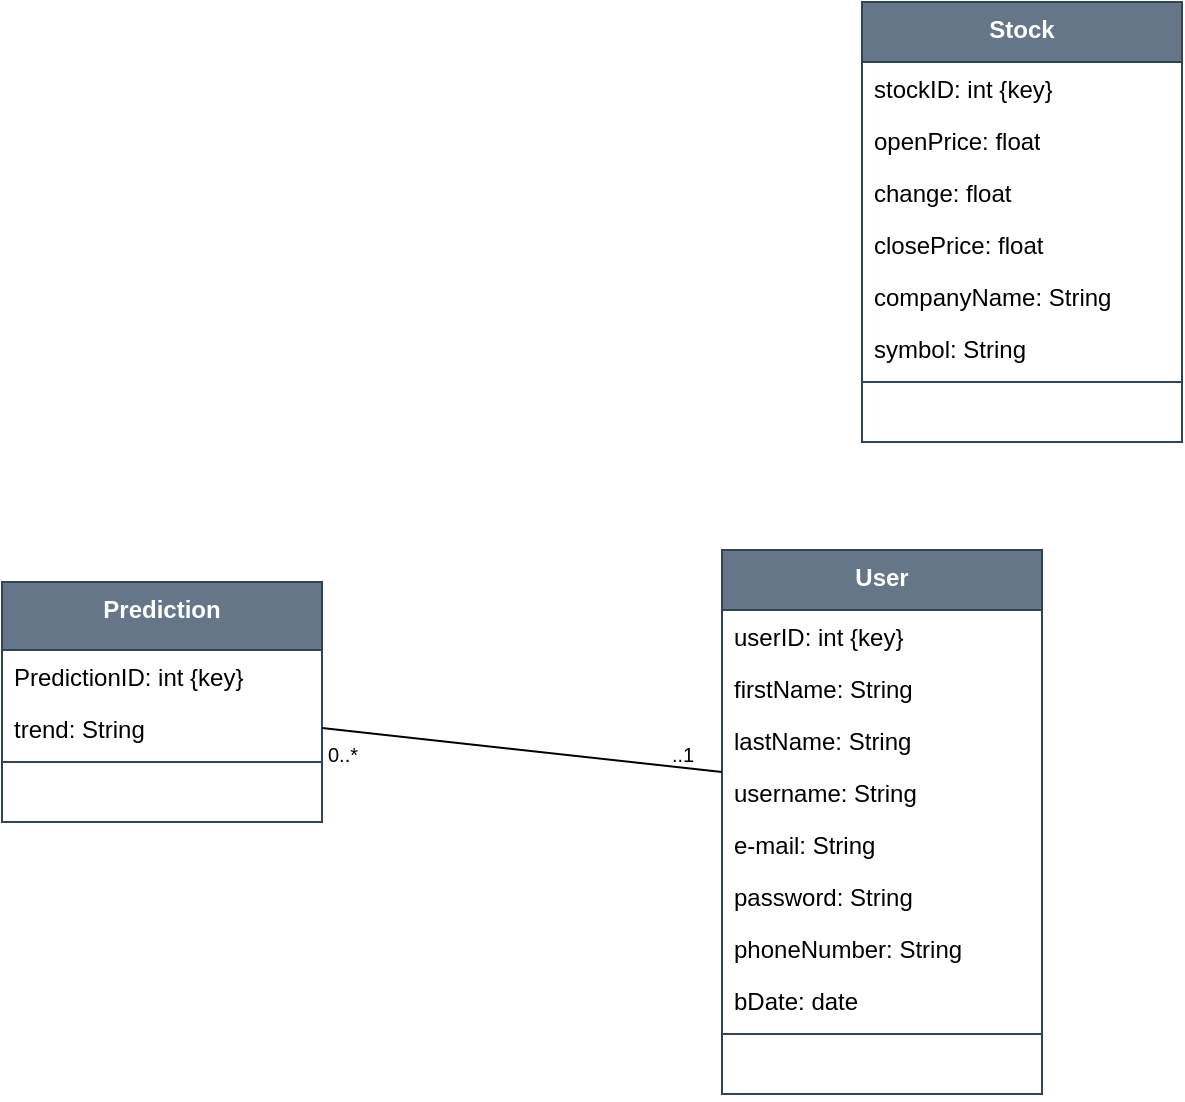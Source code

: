 <mxfile version="24.8.6">
  <diagram name="Page-1" id="LoqFOI1ABMq6AEfAIW8S">
    <mxGraphModel dx="2122" dy="1935" grid="1" gridSize="10" guides="1" tooltips="1" connect="1" arrows="1" fold="1" page="1" pageScale="1" pageWidth="850" pageHeight="1100" math="0" shadow="0">
      <root>
        <mxCell id="0" />
        <mxCell id="1" parent="0" />
        <mxCell id="g21FCTn_Fb3YQI1P6D7d-1" value="&lt;div&gt;User&lt;br&gt;&lt;/div&gt;" style="swimlane;fontStyle=1;align=center;verticalAlign=top;childLayout=stackLayout;horizontal=1;startSize=30;horizontalStack=0;resizeParent=1;resizeParentMax=0;resizeLast=0;collapsible=1;marginBottom=0;whiteSpace=wrap;html=1;fillColor=#647687;strokeColor=#314354;fontColor=#ffffff;" parent="1" vertex="1">
          <mxGeometry x="-170" y="-66" width="160" height="272" as="geometry" />
        </mxCell>
        <mxCell id="g21FCTn_Fb3YQI1P6D7d-2" value="userID: int {key}" style="text;strokeColor=none;fillColor=none;align=left;verticalAlign=top;spacingLeft=4;spacingRight=4;overflow=hidden;rotatable=0;points=[[0,0.5],[1,0.5]];portConstraint=eastwest;whiteSpace=wrap;html=1;" parent="g21FCTn_Fb3YQI1P6D7d-1" vertex="1">
          <mxGeometry y="30" width="160" height="26" as="geometry" />
        </mxCell>
        <mxCell id="g21FCTn_Fb3YQI1P6D7d-3" value="firstName: String" style="text;strokeColor=none;fillColor=none;align=left;verticalAlign=top;spacingLeft=4;spacingRight=4;overflow=hidden;rotatable=0;points=[[0,0.5],[1,0.5]];portConstraint=eastwest;whiteSpace=wrap;html=1;" parent="g21FCTn_Fb3YQI1P6D7d-1" vertex="1">
          <mxGeometry y="56" width="160" height="26" as="geometry" />
        </mxCell>
        <mxCell id="g21FCTn_Fb3YQI1P6D7d-4" value="lastName: String" style="text;strokeColor=none;fillColor=none;align=left;verticalAlign=top;spacingLeft=4;spacingRight=4;overflow=hidden;rotatable=0;points=[[0,0.5],[1,0.5]];portConstraint=eastwest;whiteSpace=wrap;html=1;" parent="g21FCTn_Fb3YQI1P6D7d-1" vertex="1">
          <mxGeometry y="82" width="160" height="26" as="geometry" />
        </mxCell>
        <mxCell id="g21FCTn_Fb3YQI1P6D7d-5" value="username: String" style="text;strokeColor=none;fillColor=none;align=left;verticalAlign=top;spacingLeft=4;spacingRight=4;overflow=hidden;rotatable=0;points=[[0,0.5],[1,0.5]];portConstraint=eastwest;whiteSpace=wrap;html=1;" parent="g21FCTn_Fb3YQI1P6D7d-1" vertex="1">
          <mxGeometry y="108" width="160" height="26" as="geometry" />
        </mxCell>
        <mxCell id="g21FCTn_Fb3YQI1P6D7d-6" value="e-mail: String" style="text;strokeColor=none;fillColor=none;align=left;verticalAlign=top;spacingLeft=4;spacingRight=4;overflow=hidden;rotatable=0;points=[[0,0.5],[1,0.5]];portConstraint=eastwest;whiteSpace=wrap;html=1;" parent="g21FCTn_Fb3YQI1P6D7d-1" vertex="1">
          <mxGeometry y="134" width="160" height="26" as="geometry" />
        </mxCell>
        <mxCell id="g21FCTn_Fb3YQI1P6D7d-7" value="password: String" style="text;strokeColor=none;fillColor=none;align=left;verticalAlign=top;spacingLeft=4;spacingRight=4;overflow=hidden;rotatable=0;points=[[0,0.5],[1,0.5]];portConstraint=eastwest;whiteSpace=wrap;html=1;" parent="g21FCTn_Fb3YQI1P6D7d-1" vertex="1">
          <mxGeometry y="160" width="160" height="26" as="geometry" />
        </mxCell>
        <mxCell id="g21FCTn_Fb3YQI1P6D7d-8" value="phoneNumber: String" style="text;strokeColor=none;fillColor=none;align=left;verticalAlign=top;spacingLeft=4;spacingRight=4;overflow=hidden;rotatable=0;points=[[0,0.5],[1,0.5]];portConstraint=eastwest;whiteSpace=wrap;html=1;" parent="g21FCTn_Fb3YQI1P6D7d-1" vertex="1">
          <mxGeometry y="186" width="160" height="26" as="geometry" />
        </mxCell>
        <mxCell id="g21FCTn_Fb3YQI1P6D7d-9" value="bDate: date" style="text;strokeColor=none;fillColor=none;align=left;verticalAlign=top;spacingLeft=4;spacingRight=4;overflow=hidden;rotatable=0;points=[[0,0.5],[1,0.5]];portConstraint=eastwest;whiteSpace=wrap;html=1;" parent="g21FCTn_Fb3YQI1P6D7d-1" vertex="1">
          <mxGeometry y="212" width="160" height="26" as="geometry" />
        </mxCell>
        <mxCell id="g21FCTn_Fb3YQI1P6D7d-10" value="" style="line;strokeWidth=1;fillColor=none;align=left;verticalAlign=middle;spacingTop=-1;spacingLeft=3;spacingRight=3;rotatable=0;labelPosition=right;points=[];portConstraint=eastwest;strokeColor=inherit;" parent="g21FCTn_Fb3YQI1P6D7d-1" vertex="1">
          <mxGeometry y="238" width="160" height="8" as="geometry" />
        </mxCell>
        <mxCell id="g21FCTn_Fb3YQI1P6D7d-11" value="&lt;div&gt;&amp;nbsp;&amp;nbsp;&amp;nbsp;&amp;nbsp;&amp;nbsp;&amp;nbsp;&amp;nbsp;&amp;nbsp;&amp;nbsp;&amp;nbsp;&amp;nbsp;&amp;nbsp;&amp;nbsp;&amp;nbsp;&amp;nbsp;&amp;nbsp;&amp;nbsp;&amp;nbsp;&amp;nbsp;&amp;nbsp;&amp;nbsp;&amp;nbsp;&amp;nbsp;&amp;nbsp;&amp;nbsp;&amp;nbsp;&amp;nbsp;&amp;nbsp;&amp;nbsp;&amp;nbsp;&amp;nbsp;&amp;nbsp;&amp;nbsp;&amp;nbsp;&amp;nbsp;&amp;nbsp;&amp;nbsp;&amp;nbsp;&amp;nbsp;&amp;nbsp;&amp;nbsp;&amp;nbsp;&amp;nbsp;&amp;nbsp;&amp;nbsp; &lt;br&gt;&lt;/div&gt;" style="text;strokeColor=none;fillColor=none;align=left;verticalAlign=top;spacingLeft=4;spacingRight=4;overflow=hidden;rotatable=0;points=[[0,0.5],[1,0.5]];portConstraint=eastwest;whiteSpace=wrap;html=1;" parent="g21FCTn_Fb3YQI1P6D7d-1" vertex="1">
          <mxGeometry y="246" width="160" height="26" as="geometry" />
        </mxCell>
        <mxCell id="g21FCTn_Fb3YQI1P6D7d-21" value="&lt;div&gt;Stock&lt;br&gt;&lt;/div&gt;" style="swimlane;fontStyle=1;align=center;verticalAlign=top;childLayout=stackLayout;horizontal=1;startSize=30;horizontalStack=0;resizeParent=1;resizeParentMax=0;resizeLast=0;collapsible=1;marginBottom=0;whiteSpace=wrap;html=1;fillColor=#647687;strokeColor=#314354;fontColor=#ffffff;" parent="1" vertex="1">
          <mxGeometry x="-100" y="-340" width="160" height="220" as="geometry" />
        </mxCell>
        <mxCell id="g21FCTn_Fb3YQI1P6D7d-22" value="stockID: int {key}" style="text;strokeColor=none;fillColor=none;align=left;verticalAlign=top;spacingLeft=4;spacingRight=4;overflow=hidden;rotatable=0;points=[[0,0.5],[1,0.5]];portConstraint=eastwest;whiteSpace=wrap;html=1;" parent="g21FCTn_Fb3YQI1P6D7d-21" vertex="1">
          <mxGeometry y="30" width="160" height="26" as="geometry" />
        </mxCell>
        <mxCell id="g21FCTn_Fb3YQI1P6D7d-23" value="openPrice: float" style="text;strokeColor=none;fillColor=none;align=left;verticalAlign=top;spacingLeft=4;spacingRight=4;overflow=hidden;rotatable=0;points=[[0,0.5],[1,0.5]];portConstraint=eastwest;whiteSpace=wrap;html=1;" parent="g21FCTn_Fb3YQI1P6D7d-21" vertex="1">
          <mxGeometry y="56" width="160" height="26" as="geometry" />
        </mxCell>
        <mxCell id="g21FCTn_Fb3YQI1P6D7d-24" value="change: float" style="text;strokeColor=none;fillColor=none;align=left;verticalAlign=top;spacingLeft=4;spacingRight=4;overflow=hidden;rotatable=0;points=[[0,0.5],[1,0.5]];portConstraint=eastwest;whiteSpace=wrap;html=1;" parent="g21FCTn_Fb3YQI1P6D7d-21" vertex="1">
          <mxGeometry y="82" width="160" height="26" as="geometry" />
        </mxCell>
        <mxCell id="g21FCTn_Fb3YQI1P6D7d-25" value="closePrice: float" style="text;strokeColor=none;fillColor=none;align=left;verticalAlign=top;spacingLeft=4;spacingRight=4;overflow=hidden;rotatable=0;points=[[0,0.5],[1,0.5]];portConstraint=eastwest;whiteSpace=wrap;html=1;" parent="g21FCTn_Fb3YQI1P6D7d-21" vertex="1">
          <mxGeometry y="108" width="160" height="26" as="geometry" />
        </mxCell>
        <mxCell id="g21FCTn_Fb3YQI1P6D7d-26" value="companyName: String" style="text;strokeColor=none;fillColor=none;align=left;verticalAlign=top;spacingLeft=4;spacingRight=4;overflow=hidden;rotatable=0;points=[[0,0.5],[1,0.5]];portConstraint=eastwest;whiteSpace=wrap;html=1;" parent="g21FCTn_Fb3YQI1P6D7d-21" vertex="1">
          <mxGeometry y="134" width="160" height="26" as="geometry" />
        </mxCell>
        <mxCell id="g21FCTn_Fb3YQI1P6D7d-27" value="symbol: String" style="text;strokeColor=none;fillColor=none;align=left;verticalAlign=top;spacingLeft=4;spacingRight=4;overflow=hidden;rotatable=0;points=[[0,0.5],[1,0.5]];portConstraint=eastwest;whiteSpace=wrap;html=1;" parent="g21FCTn_Fb3YQI1P6D7d-21" vertex="1">
          <mxGeometry y="160" width="160" height="26" as="geometry" />
        </mxCell>
        <mxCell id="g21FCTn_Fb3YQI1P6D7d-28" value="" style="line;strokeWidth=1;fillColor=none;align=left;verticalAlign=middle;spacingTop=-1;spacingLeft=3;spacingRight=3;rotatable=0;labelPosition=right;points=[];portConstraint=eastwest;strokeColor=inherit;" parent="g21FCTn_Fb3YQI1P6D7d-21" vertex="1">
          <mxGeometry y="186" width="160" height="8" as="geometry" />
        </mxCell>
        <mxCell id="g21FCTn_Fb3YQI1P6D7d-29" value="&lt;div&gt;&amp;nbsp;&amp;nbsp;&amp;nbsp;&amp;nbsp;&amp;nbsp;&amp;nbsp;&amp;nbsp;&amp;nbsp;&amp;nbsp;&amp;nbsp;&amp;nbsp;&amp;nbsp;&amp;nbsp;&amp;nbsp;&amp;nbsp;&amp;nbsp;&amp;nbsp;&amp;nbsp;&amp;nbsp;&amp;nbsp;&amp;nbsp;&amp;nbsp;&amp;nbsp;&amp;nbsp;&amp;nbsp;&amp;nbsp;&amp;nbsp;&amp;nbsp;&amp;nbsp;&amp;nbsp;&amp;nbsp;&amp;nbsp;&amp;nbsp;&amp;nbsp;&amp;nbsp;&amp;nbsp;&amp;nbsp;&amp;nbsp;&amp;nbsp;&amp;nbsp;&amp;nbsp;&amp;nbsp;&amp;nbsp;&amp;nbsp;&amp;nbsp; &lt;br&gt;&lt;/div&gt;" style="text;strokeColor=none;fillColor=none;align=left;verticalAlign=top;spacingLeft=4;spacingRight=4;overflow=hidden;rotatable=0;points=[[0,0.5],[1,0.5]];portConstraint=eastwest;whiteSpace=wrap;html=1;" parent="g21FCTn_Fb3YQI1P6D7d-21" vertex="1">
          <mxGeometry y="194" width="160" height="26" as="geometry" />
        </mxCell>
        <mxCell id="g21FCTn_Fb3YQI1P6D7d-39" value="Prediction" style="swimlane;fontStyle=1;align=center;verticalAlign=top;childLayout=stackLayout;horizontal=1;startSize=34;horizontalStack=0;resizeParent=1;resizeParentMax=0;resizeLast=0;collapsible=1;marginBottom=0;whiteSpace=wrap;html=1;fillColor=#647687;strokeColor=#314354;fontColor=#ffffff;" parent="1" vertex="1">
          <mxGeometry x="-530" y="-50" width="160" height="120" as="geometry" />
        </mxCell>
        <mxCell id="g21FCTn_Fb3YQI1P6D7d-40" value="PredictionID: int {key}" style="text;strokeColor=none;fillColor=none;align=left;verticalAlign=top;spacingLeft=4;spacingRight=4;overflow=hidden;rotatable=0;points=[[0,0.5],[1,0.5]];portConstraint=eastwest;whiteSpace=wrap;html=1;" parent="g21FCTn_Fb3YQI1P6D7d-39" vertex="1">
          <mxGeometry y="34" width="160" height="26" as="geometry" />
        </mxCell>
        <mxCell id="g21FCTn_Fb3YQI1P6D7d-43" value="trend: String" style="text;strokeColor=none;fillColor=none;align=left;verticalAlign=top;spacingLeft=4;spacingRight=4;overflow=hidden;rotatable=0;points=[[0,0.5],[1,0.5]];portConstraint=eastwest;whiteSpace=wrap;html=1;" parent="g21FCTn_Fb3YQI1P6D7d-39" vertex="1">
          <mxGeometry y="60" width="160" height="26" as="geometry" />
        </mxCell>
        <mxCell id="g21FCTn_Fb3YQI1P6D7d-44" value="" style="line;strokeWidth=1;fillColor=none;align=left;verticalAlign=middle;spacingTop=-1;spacingLeft=3;spacingRight=3;rotatable=0;labelPosition=right;points=[];portConstraint=eastwest;strokeColor=inherit;" parent="g21FCTn_Fb3YQI1P6D7d-39" vertex="1">
          <mxGeometry y="86" width="160" height="8" as="geometry" />
        </mxCell>
        <mxCell id="g21FCTn_Fb3YQI1P6D7d-45" value="&lt;div&gt;&amp;nbsp;&amp;nbsp;&amp;nbsp;&amp;nbsp;&amp;nbsp;&amp;nbsp;&amp;nbsp;&amp;nbsp;&amp;nbsp;&amp;nbsp;&amp;nbsp;&amp;nbsp;&amp;nbsp;&amp;nbsp;&amp;nbsp;&amp;nbsp;&amp;nbsp;&amp;nbsp;&amp;nbsp;&amp;nbsp;&amp;nbsp;&amp;nbsp;&amp;nbsp;&amp;nbsp;&amp;nbsp;&amp;nbsp;&amp;nbsp;&amp;nbsp;&amp;nbsp;&amp;nbsp;&amp;nbsp;&amp;nbsp;&amp;nbsp;&amp;nbsp;&amp;nbsp;&amp;nbsp;&amp;nbsp;&amp;nbsp;&amp;nbsp;&amp;nbsp;&amp;nbsp;&amp;nbsp;&amp;nbsp;&amp;nbsp;&amp;nbsp; &lt;br&gt;&lt;/div&gt;" style="text;strokeColor=none;fillColor=none;align=left;verticalAlign=top;spacingLeft=4;spacingRight=4;overflow=hidden;rotatable=0;points=[[0,0.5],[1,0.5]];portConstraint=eastwest;whiteSpace=wrap;html=1;" parent="g21FCTn_Fb3YQI1P6D7d-39" vertex="1">
          <mxGeometry y="94" width="160" height="26" as="geometry" />
        </mxCell>
        <mxCell id="g21FCTn_Fb3YQI1P6D7d-63" value="" style="endArrow=none;html=1;rounded=0;exitX=1;exitY=0.5;exitDx=0;exitDy=0;entryX=0;entryY=0.5;entryDx=0;entryDy=0;endFill=0;" parent="1" edge="1">
          <mxGeometry width="50" height="50" relative="1" as="geometry">
            <mxPoint x="-370" y="23" as="sourcePoint" />
            <mxPoint x="-170" y="45" as="targetPoint" />
          </mxGeometry>
        </mxCell>
        <mxCell id="g21FCTn_Fb3YQI1P6D7d-64" value="&lt;font style=&quot;font-size: 10px;&quot;&gt;0..*&lt;/font&gt;" style="text;html=1;align=center;verticalAlign=middle;resizable=0;points=[];autosize=1;strokeColor=none;fillColor=none;" parent="1" vertex="1">
          <mxGeometry x="-380" y="21" width="40" height="30" as="geometry" />
        </mxCell>
        <mxCell id="g21FCTn_Fb3YQI1P6D7d-66" value="&lt;font style=&quot;font-size: 10px;&quot;&gt;..1&lt;/font&gt;" style="text;html=1;align=center;verticalAlign=middle;resizable=0;points=[];autosize=1;strokeColor=none;fillColor=none;" parent="1" vertex="1">
          <mxGeometry x="-205" y="21" width="30" height="30" as="geometry" />
        </mxCell>
      </root>
    </mxGraphModel>
  </diagram>
</mxfile>
